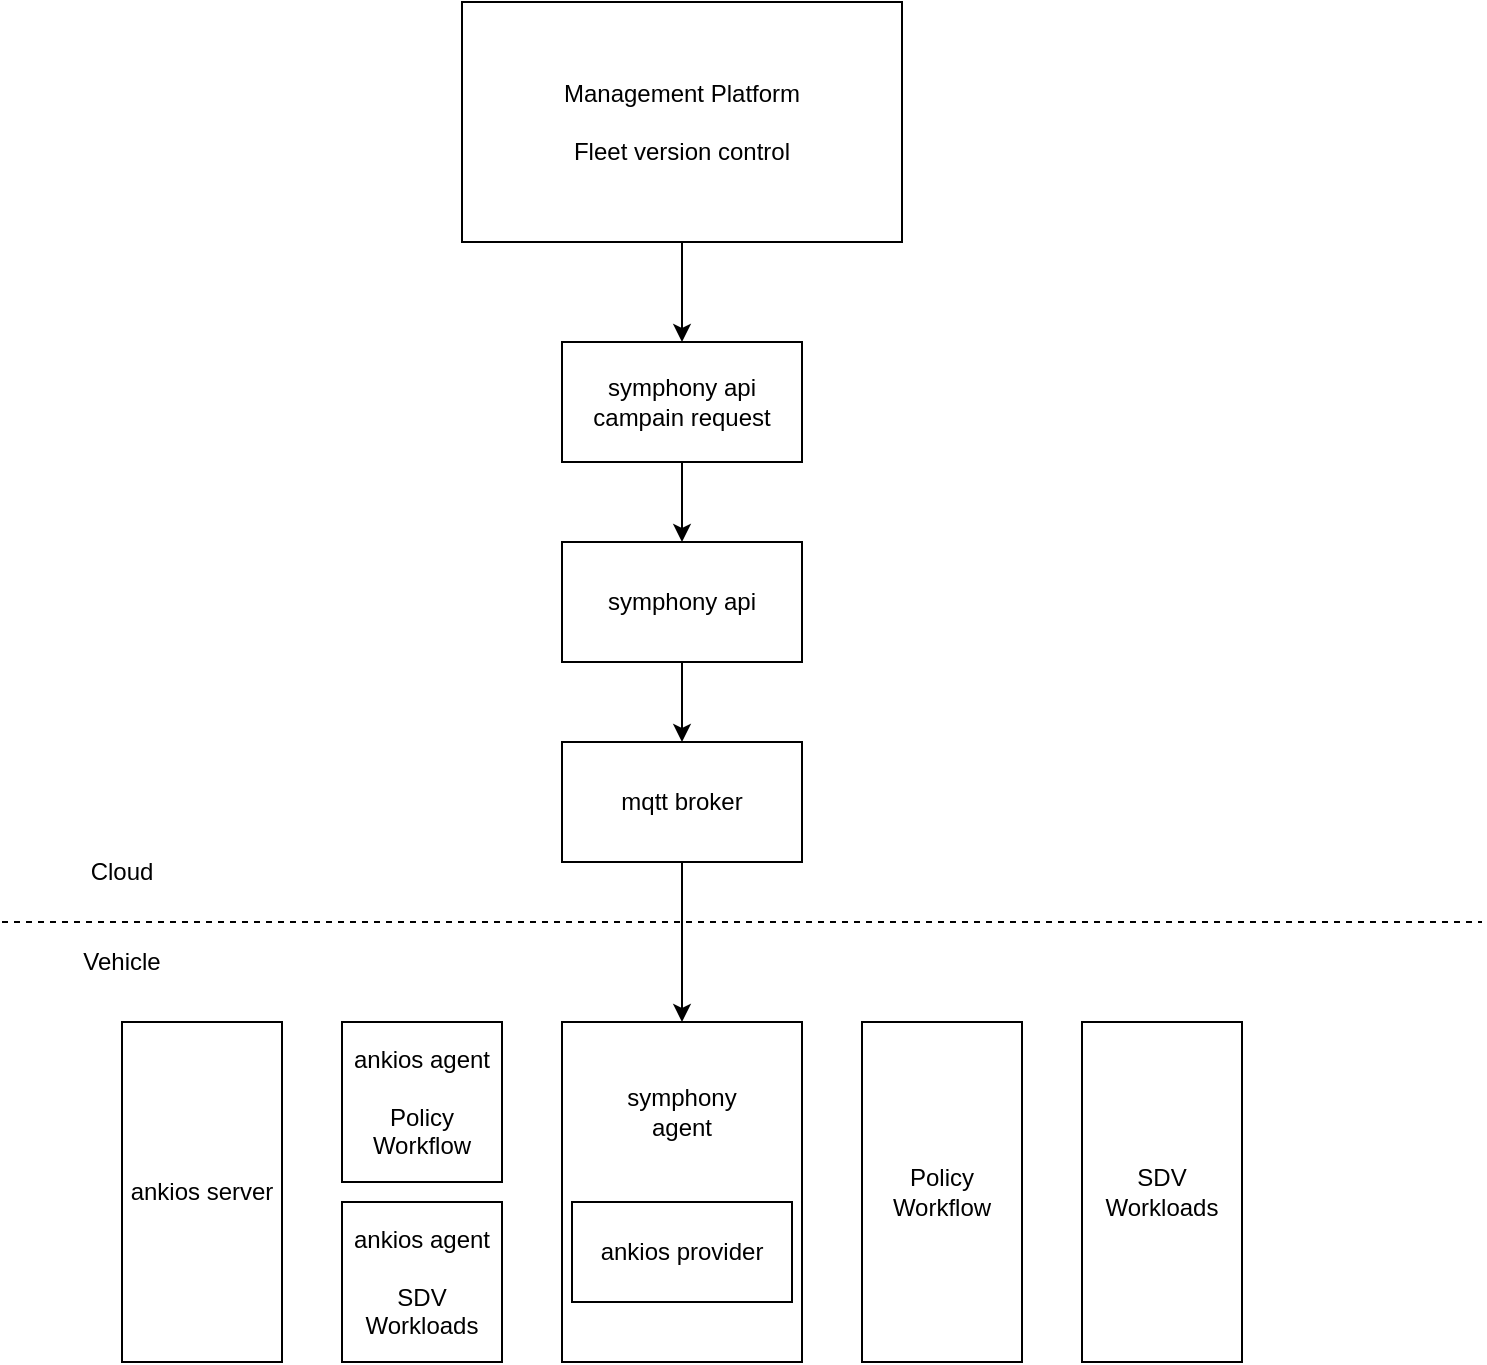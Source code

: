 <mxfile version="28.2.1">
  <diagram name="Page-1" id="XHcTOSudbnqIM4DRVX-b">
    <mxGraphModel dx="1048" dy="1006" grid="1" gridSize="10" guides="1" tooltips="1" connect="1" arrows="1" fold="1" page="1" pageScale="1" pageWidth="850" pageHeight="1100" math="0" shadow="0">
      <root>
        <mxCell id="0" />
        <mxCell id="1" parent="0" />
        <mxCell id="GLrmVArSBU0PkHQPGu4o-18" style="edgeStyle=orthogonalEdgeStyle;rounded=0;orthogonalLoop=1;jettySize=auto;html=1;entryX=0.5;entryY=0;entryDx=0;entryDy=0;" edge="1" parent="1" source="GLrmVArSBU0PkHQPGu4o-1" target="GLrmVArSBU0PkHQPGu4o-4">
          <mxGeometry relative="1" as="geometry" />
        </mxCell>
        <mxCell id="GLrmVArSBU0PkHQPGu4o-1" value="Management Platform&lt;div&gt;&lt;br&gt;&lt;/div&gt;&lt;div&gt;Fleet version control&lt;/div&gt;" style="rounded=0;whiteSpace=wrap;html=1;" vertex="1" parent="1">
          <mxGeometry x="270" y="70" width="220" height="120" as="geometry" />
        </mxCell>
        <mxCell id="GLrmVArSBU0PkHQPGu4o-19" style="edgeStyle=orthogonalEdgeStyle;rounded=0;orthogonalLoop=1;jettySize=auto;html=1;entryX=0.5;entryY=0;entryDx=0;entryDy=0;" edge="1" parent="1" source="GLrmVArSBU0PkHQPGu4o-4" target="GLrmVArSBU0PkHQPGu4o-5">
          <mxGeometry relative="1" as="geometry" />
        </mxCell>
        <mxCell id="GLrmVArSBU0PkHQPGu4o-4" value="symphony api campain request" style="rounded=0;whiteSpace=wrap;html=1;" vertex="1" parent="1">
          <mxGeometry x="320" y="240" width="120" height="60" as="geometry" />
        </mxCell>
        <mxCell id="GLrmVArSBU0PkHQPGu4o-20" style="edgeStyle=orthogonalEdgeStyle;rounded=0;orthogonalLoop=1;jettySize=auto;html=1;entryX=0.5;entryY=0;entryDx=0;entryDy=0;" edge="1" parent="1" source="GLrmVArSBU0PkHQPGu4o-5" target="GLrmVArSBU0PkHQPGu4o-6">
          <mxGeometry relative="1" as="geometry" />
        </mxCell>
        <mxCell id="GLrmVArSBU0PkHQPGu4o-5" value="symphony api" style="rounded=0;whiteSpace=wrap;html=1;" vertex="1" parent="1">
          <mxGeometry x="320" y="340" width="120" height="60" as="geometry" />
        </mxCell>
        <mxCell id="GLrmVArSBU0PkHQPGu4o-21" style="edgeStyle=orthogonalEdgeStyle;rounded=0;orthogonalLoop=1;jettySize=auto;html=1;entryX=0.5;entryY=0;entryDx=0;entryDy=0;" edge="1" parent="1" source="GLrmVArSBU0PkHQPGu4o-6" target="GLrmVArSBU0PkHQPGu4o-7">
          <mxGeometry relative="1" as="geometry" />
        </mxCell>
        <mxCell id="GLrmVArSBU0PkHQPGu4o-6" value="mqtt broker" style="rounded=0;whiteSpace=wrap;html=1;" vertex="1" parent="1">
          <mxGeometry x="320" y="440" width="120" height="60" as="geometry" />
        </mxCell>
        <mxCell id="GLrmVArSBU0PkHQPGu4o-7" value="" style="rounded=0;whiteSpace=wrap;html=1;" vertex="1" parent="1">
          <mxGeometry x="320" y="580" width="120" height="170" as="geometry" />
        </mxCell>
        <mxCell id="GLrmVArSBU0PkHQPGu4o-8" value="" style="endArrow=none;dashed=1;html=1;rounded=0;" edge="1" parent="1">
          <mxGeometry width="50" height="50" relative="1" as="geometry">
            <mxPoint x="40" y="530" as="sourcePoint" />
            <mxPoint x="780" y="530" as="targetPoint" />
            <Array as="points">
              <mxPoint x="390" y="530" />
            </Array>
          </mxGeometry>
        </mxCell>
        <mxCell id="GLrmVArSBU0PkHQPGu4o-9" value="Cloud" style="text;html=1;align=center;verticalAlign=middle;whiteSpace=wrap;rounded=0;" vertex="1" parent="1">
          <mxGeometry x="70" y="490" width="60" height="30" as="geometry" />
        </mxCell>
        <mxCell id="GLrmVArSBU0PkHQPGu4o-10" value="Vehicle" style="text;html=1;align=center;verticalAlign=middle;whiteSpace=wrap;rounded=0;" vertex="1" parent="1">
          <mxGeometry x="70" y="535" width="60" height="30" as="geometry" />
        </mxCell>
        <mxCell id="GLrmVArSBU0PkHQPGu4o-11" value="symphony agent" style="text;html=1;align=center;verticalAlign=middle;whiteSpace=wrap;rounded=0;" vertex="1" parent="1">
          <mxGeometry x="350" y="610" width="60" height="30" as="geometry" />
        </mxCell>
        <mxCell id="GLrmVArSBU0PkHQPGu4o-12" value="ankios provider" style="rounded=0;whiteSpace=wrap;html=1;" vertex="1" parent="1">
          <mxGeometry x="325" y="670" width="110" height="50" as="geometry" />
        </mxCell>
        <mxCell id="GLrmVArSBU0PkHQPGu4o-13" value="ankios agent&lt;div&gt;&lt;br&gt;&lt;/div&gt;&lt;div&gt;SDV Workloads&lt;/div&gt;" style="rounded=0;whiteSpace=wrap;html=1;" vertex="1" parent="1">
          <mxGeometry x="210" y="670" width="80" height="80" as="geometry" />
        </mxCell>
        <mxCell id="GLrmVArSBU0PkHQPGu4o-14" value="ankios agent&lt;div&gt;&lt;br&gt;Policy Workflow&lt;/div&gt;" style="rounded=0;whiteSpace=wrap;html=1;" vertex="1" parent="1">
          <mxGeometry x="210" y="580" width="80" height="80" as="geometry" />
        </mxCell>
        <mxCell id="GLrmVArSBU0PkHQPGu4o-15" value="ankios server" style="rounded=0;whiteSpace=wrap;html=1;" vertex="1" parent="1">
          <mxGeometry x="100" y="580" width="80" height="170" as="geometry" />
        </mxCell>
        <mxCell id="GLrmVArSBU0PkHQPGu4o-16" value="Policy Workflow" style="rounded=0;whiteSpace=wrap;html=1;" vertex="1" parent="1">
          <mxGeometry x="470" y="580" width="80" height="170" as="geometry" />
        </mxCell>
        <mxCell id="GLrmVArSBU0PkHQPGu4o-17" value="SDV Workloads" style="rounded=0;whiteSpace=wrap;html=1;" vertex="1" parent="1">
          <mxGeometry x="580" y="580" width="80" height="170" as="geometry" />
        </mxCell>
      </root>
    </mxGraphModel>
  </diagram>
</mxfile>

